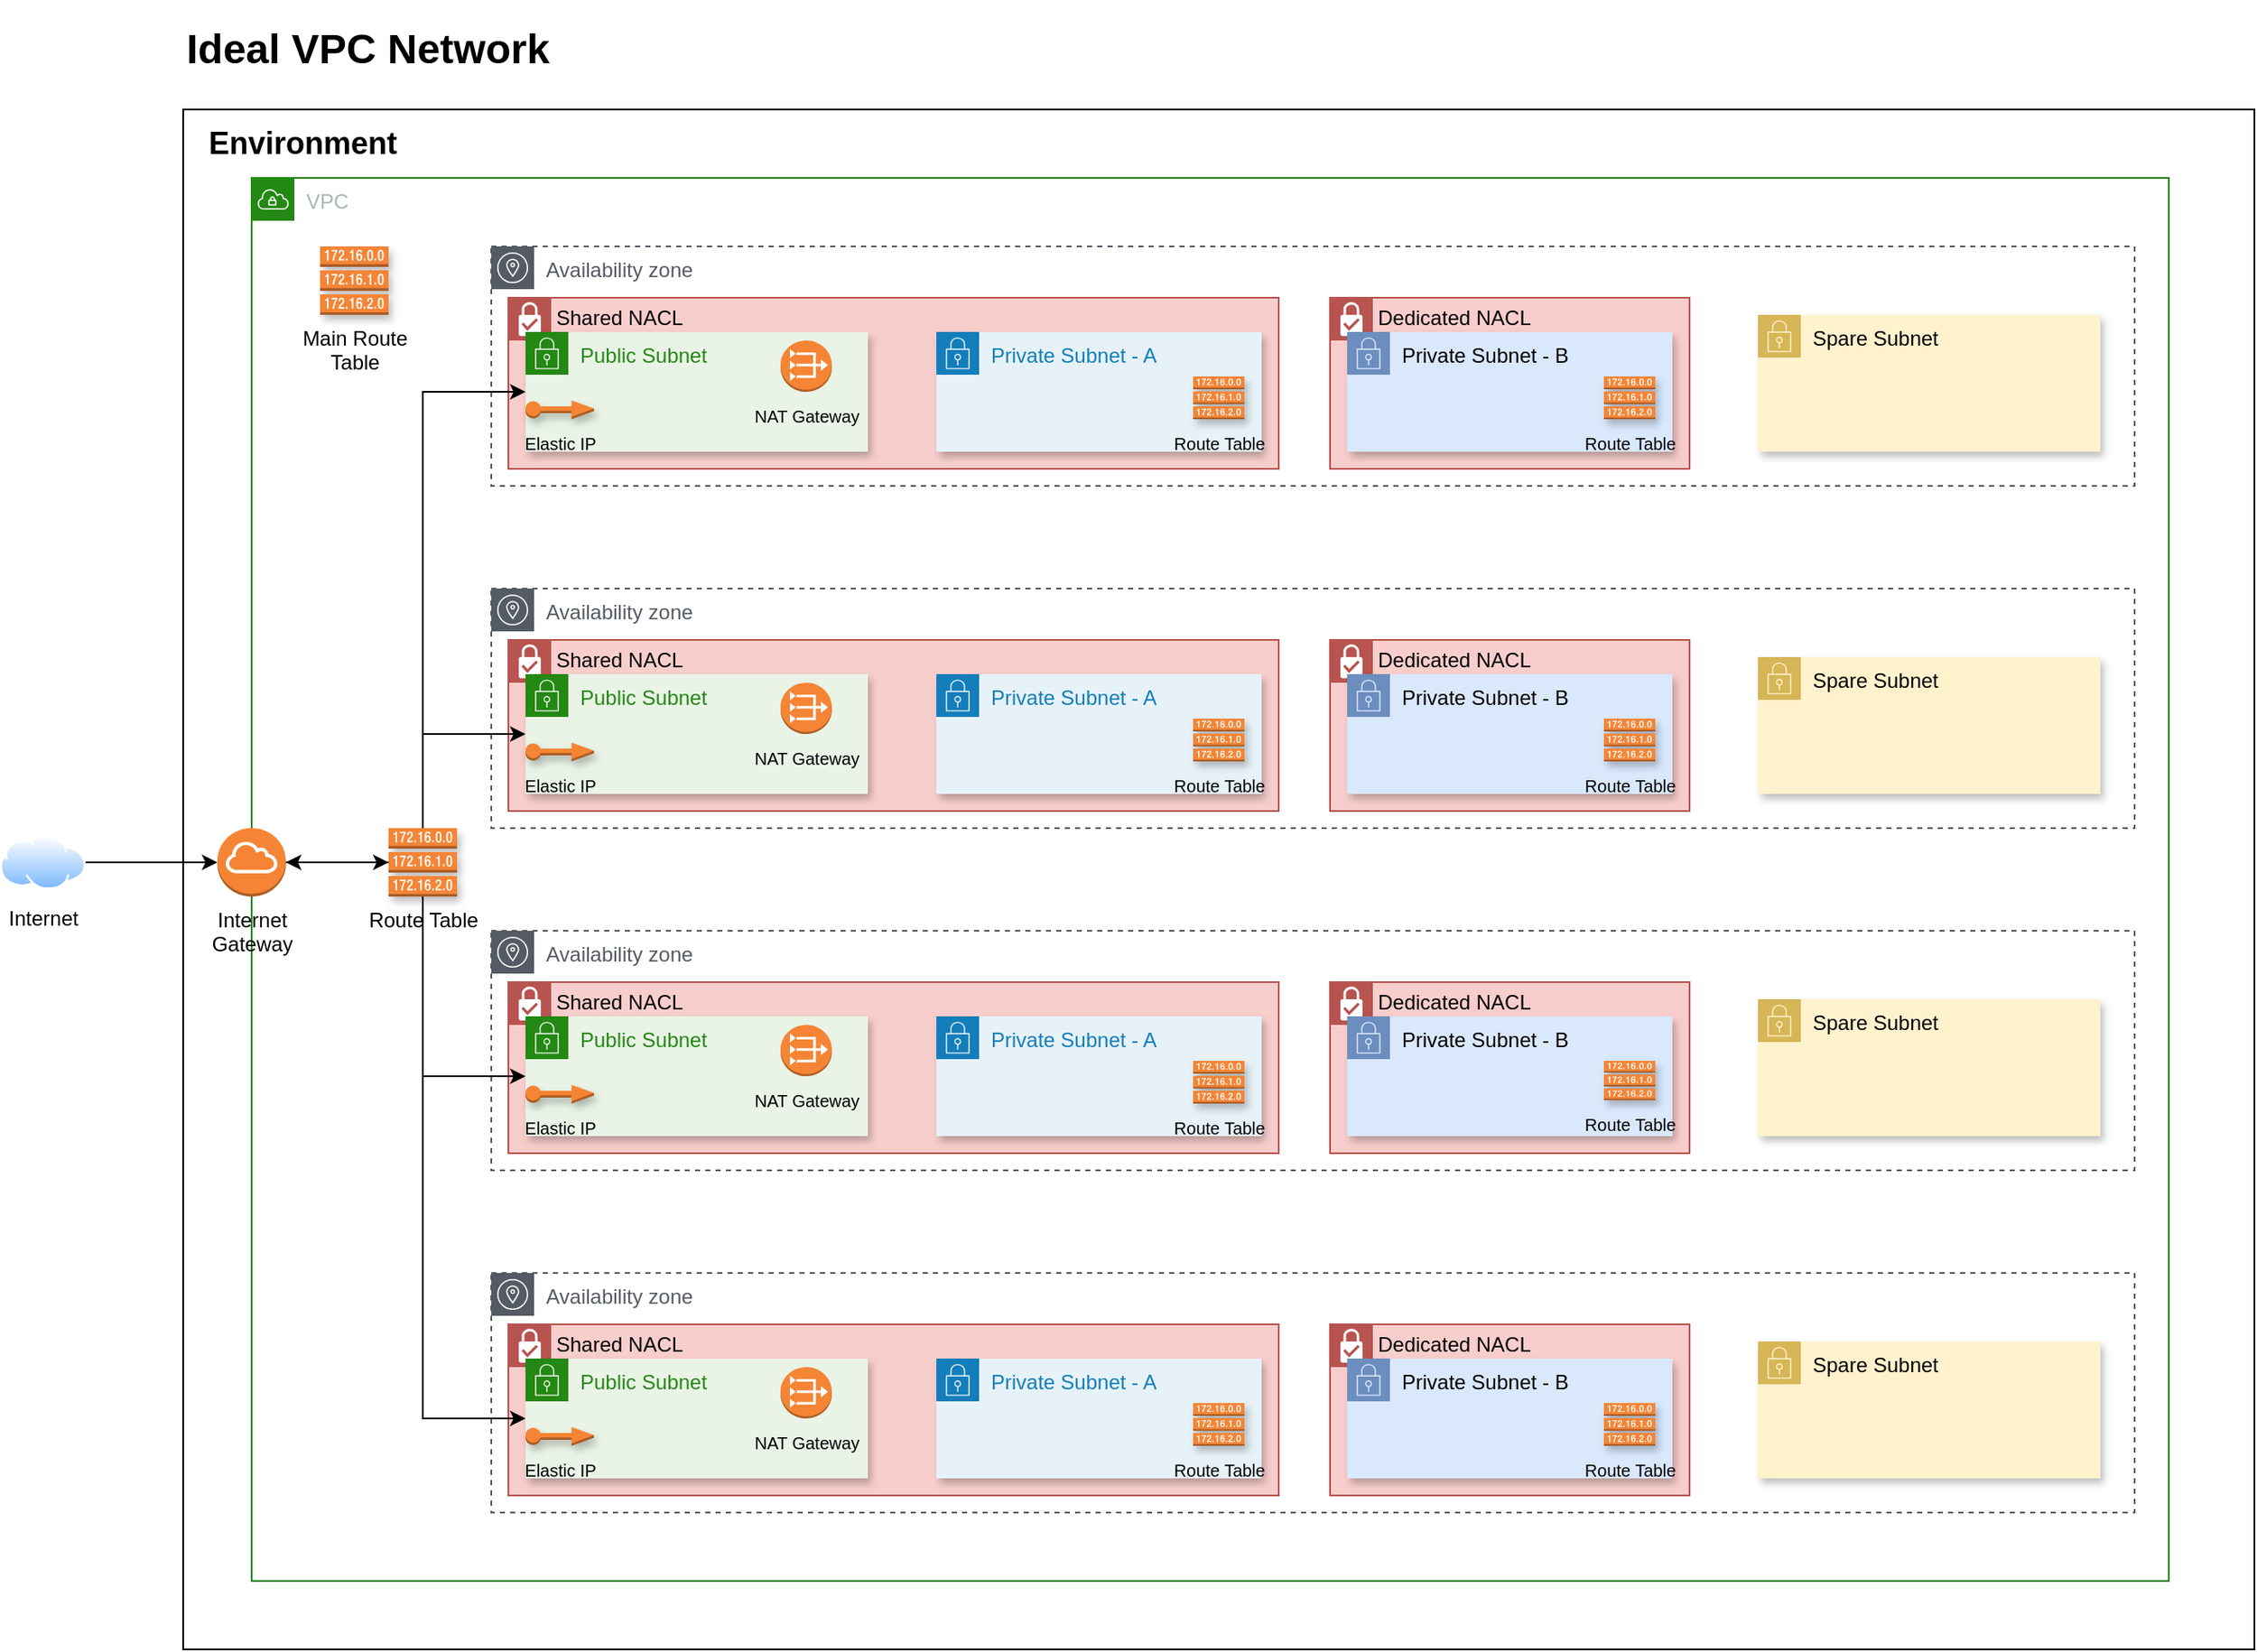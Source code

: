 <mxfile>
    <diagram id="FlJs9biVHM_OIEgAQD2B" name="Page-1">
        <mxGraphModel dx="2490" dy="774" grid="1" gridSize="10" guides="1" tooltips="1" connect="1" arrows="1" fold="1" page="1" pageScale="1" pageWidth="850" pageHeight="1100" math="0" shadow="0">
            <root>
                <mxCell id="0"/>
                <mxCell id="1" parent="0"/>
                <mxCell id="96" value="" style="rounded=0;whiteSpace=wrap;html=1;" vertex="1" parent="1">
                    <mxGeometry x="40" y="240" width="1210" height="900" as="geometry"/>
                </mxCell>
                <mxCell id="38KTvm5A0aAS51LX1xv1-1" value="VPC" style="points=[[0,0],[0.25,0],[0.5,0],[0.75,0],[1,0],[1,0.25],[1,0.5],[1,0.75],[1,1],[0.75,1],[0.5,1],[0.25,1],[0,1],[0,0.75],[0,0.5],[0,0.25]];outlineConnect=0;gradientColor=none;html=1;whiteSpace=wrap;fontSize=12;fontStyle=0;container=1;pointerEvents=0;collapsible=0;recursiveResize=0;shape=mxgraph.aws4.group;grIcon=mxgraph.aws4.group_vpc;strokeColor=#248814;fillColor=none;verticalAlign=top;align=left;spacingLeft=30;fontColor=#AAB7B8;dashed=0;" parent="1" vertex="1">
                    <mxGeometry x="80" y="280" width="1120" height="820" as="geometry"/>
                </mxCell>
                <mxCell id="38KTvm5A0aAS51LX1xv1-2" value="Availability zone" style="sketch=0;outlineConnect=0;gradientColor=none;html=1;whiteSpace=wrap;fontSize=12;fontStyle=0;shape=mxgraph.aws4.group;grIcon=mxgraph.aws4.group_availability_zone;strokeColor=#545B64;fillColor=none;verticalAlign=top;align=left;spacingLeft=30;fontColor=#545B64;dashed=1;" parent="38KTvm5A0aAS51LX1xv1-1" vertex="1">
                    <mxGeometry x="140" y="40" width="960" height="140" as="geometry"/>
                </mxCell>
                <mxCell id="17" value="Shared NACL" style="shape=mxgraph.ibm.box;prType=subnet;fontStyle=0;verticalAlign=top;align=left;spacingLeft=32;spacingTop=4;fillColor=#f8cecc;rounded=0;whiteSpace=wrap;html=1;strokeColor=#b85450;strokeWidth=1;dashed=0;container=0;spacing=-4;collapsible=0;expand=0;recursiveResize=0;" parent="38KTvm5A0aAS51LX1xv1-1" vertex="1">
                    <mxGeometry x="150" y="70" width="450" height="100" as="geometry"/>
                </mxCell>
                <mxCell id="38KTvm5A0aAS51LX1xv1-6" value="Public Subnet" style="points=[[0,0],[0.25,0],[0.5,0],[0.75,0],[1,0],[1,0.25],[1,0.5],[1,0.75],[1,1],[0.75,1],[0.5,1],[0.25,1],[0,1],[0,0.75],[0,0.5],[0,0.25]];outlineConnect=0;gradientColor=none;html=1;whiteSpace=wrap;fontSize=12;fontStyle=0;container=1;pointerEvents=0;collapsible=0;recursiveResize=0;shape=mxgraph.aws4.group;grIcon=mxgraph.aws4.group_security_group;grStroke=0;strokeColor=#248814;fillColor=#E9F3E6;verticalAlign=top;align=left;spacingLeft=30;fontColor=#248814;dashed=0;shadow=1;" parent="38KTvm5A0aAS51LX1xv1-1" vertex="1">
                    <mxGeometry x="160" y="90" width="200" height="70" as="geometry"/>
                </mxCell>
                <mxCell id="38" value="&lt;font style=&quot;font-size: 10px&quot;&gt;Elastic IP&lt;/font&gt;" style="outlineConnect=0;dashed=0;verticalLabelPosition=bottom;verticalAlign=top;align=center;html=1;shape=mxgraph.aws3.elastic_ip;fillColor=#F58534;gradientColor=none;shadow=1;" parent="38KTvm5A0aAS51LX1xv1-6" vertex="1">
                    <mxGeometry y="40" width="40" height="11" as="geometry"/>
                </mxCell>
                <mxCell id="45" style="edgeStyle=none;html=1;entryX=0;entryY=0.5;entryDx=0;entryDy=0;entryPerimeter=0;fontSize=12;" parent="38KTvm5A0aAS51LX1xv1-1" source="14" target="44" edge="1">
                    <mxGeometry relative="1" as="geometry"/>
                </mxCell>
                <mxCell id="14" value="Internet &lt;br&gt;Gateway" style="outlineConnect=0;dashed=0;verticalLabelPosition=bottom;verticalAlign=top;align=center;html=1;shape=mxgraph.aws3.internet_gateway;fillColor=#F58534;gradientColor=none;" parent="38KTvm5A0aAS51LX1xv1-1" vertex="1">
                    <mxGeometry x="-20" y="380" width="40" height="40" as="geometry"/>
                </mxCell>
                <mxCell id="20" value="Private Subnet - A" style="points=[[0,0],[0.25,0],[0.5,0],[0.75,0],[1,0],[1,0.25],[1,0.5],[1,0.75],[1,1],[0.75,1],[0.5,1],[0.25,1],[0,1],[0,0.75],[0,0.5],[0,0.25]];outlineConnect=0;gradientColor=none;html=1;whiteSpace=wrap;fontSize=12;fontStyle=0;container=1;pointerEvents=0;collapsible=0;recursiveResize=0;shape=mxgraph.aws4.group;grIcon=mxgraph.aws4.group_security_group;grStroke=0;strokeColor=#147EBA;fillColor=#E6F2F8;verticalAlign=top;align=left;spacingLeft=30;fontColor=#147EBA;dashed=0;shadow=1;" parent="38KTvm5A0aAS51LX1xv1-1" vertex="1">
                    <mxGeometry x="400" y="90" width="190" height="70" as="geometry"/>
                </mxCell>
                <mxCell id="87" value="&lt;font style=&quot;font-size: 10px&quot;&gt;Route Table&lt;/font&gt;" style="outlineConnect=0;dashed=0;verticalLabelPosition=bottom;verticalAlign=top;align=center;html=1;shape=mxgraph.aws3.route_table;fillColor=#F58536;gradientColor=none;shadow=1;fontSize=12;" parent="20" vertex="1">
                    <mxGeometry x="150" y="26" width="30" height="25" as="geometry"/>
                </mxCell>
                <mxCell id="38KTvm5A0aAS51LX1xv1-11" value="" style="group" parent="38KTvm5A0aAS51LX1xv1-1" vertex="1" connectable="0">
                    <mxGeometry x="294" y="95" width="60" height="60" as="geometry"/>
                </mxCell>
                <mxCell id="38KTvm5A0aAS51LX1xv1-9" value="&lt;font style=&quot;font-size: 10px;&quot;&gt;NAT Gateway&lt;/font&gt;" style="outlineConnect=0;dashed=0;verticalLabelPosition=bottom;verticalAlign=top;align=center;html=1;shape=mxgraph.aws3.vpc_nat_gateway;fillColor=#F58534;gradientColor=none;" parent="38KTvm5A0aAS51LX1xv1-11" vertex="1">
                    <mxGeometry x="15" width="30" height="30" as="geometry"/>
                </mxCell>
                <mxCell id="37" value="Dedicated NACL" style="shape=mxgraph.ibm.box;prType=subnet;fontStyle=0;verticalAlign=top;align=left;spacingLeft=32;spacingTop=4;fillColor=#f8cecc;rounded=0;whiteSpace=wrap;html=1;strokeColor=#b85450;strokeWidth=1;dashed=0;container=0;spacing=-4;collapsible=0;expand=0;recursiveResize=0;" parent="38KTvm5A0aAS51LX1xv1-1" vertex="1">
                    <mxGeometry x="630" y="70" width="210" height="100" as="geometry"/>
                </mxCell>
                <mxCell id="34" value="Private Subnet - B" style="points=[[0,0],[0.25,0],[0.5,0],[0.75,0],[1,0],[1,0.25],[1,0.5],[1,0.75],[1,1],[0.75,1],[0.5,1],[0.25,1],[0,1],[0,0.75],[0,0.5],[0,0.25]];outlineConnect=0;html=1;whiteSpace=wrap;fontSize=12;fontStyle=0;container=1;pointerEvents=0;collapsible=0;recursiveResize=0;shape=mxgraph.aws4.group;grIcon=mxgraph.aws4.group_security_group;grStroke=0;strokeColor=#6c8ebf;fillColor=#dae8fc;verticalAlign=top;align=left;spacingLeft=30;dashed=0;shadow=1;" parent="38KTvm5A0aAS51LX1xv1-1" vertex="1">
                    <mxGeometry x="640" y="90" width="190" height="70" as="geometry"/>
                </mxCell>
                <mxCell id="40" value="Spare Subnet" style="points=[[0,0],[0.25,0],[0.5,0],[0.75,0],[1,0],[1,0.25],[1,0.5],[1,0.75],[1,1],[0.75,1],[0.5,1],[0.25,1],[0,1],[0,0.75],[0,0.5],[0,0.25]];outlineConnect=0;html=1;whiteSpace=wrap;fontSize=12;fontStyle=0;container=1;pointerEvents=0;collapsible=0;recursiveResize=0;shape=mxgraph.aws4.group;grIcon=mxgraph.aws4.group_security_group;grStroke=0;strokeColor=#d6b656;fillColor=#fff2cc;verticalAlign=top;align=left;spacingLeft=30;dashed=0;shadow=1;" parent="38KTvm5A0aAS51LX1xv1-1" vertex="1">
                    <mxGeometry x="880" y="80" width="200" height="80" as="geometry"/>
                </mxCell>
                <mxCell id="85" style="edgeStyle=orthogonalEdgeStyle;rounded=0;html=1;fontSize=12;exitX=0.5;exitY=0;exitDx=0;exitDy=0;exitPerimeter=0;" parent="38KTvm5A0aAS51LX1xv1-1" source="44" edge="1">
                    <mxGeometry relative="1" as="geometry">
                        <mxPoint x="160" y="125" as="targetPoint"/>
                        <Array as="points">
                            <mxPoint x="100" y="125"/>
                            <mxPoint x="160" y="125"/>
                        </Array>
                    </mxGeometry>
                </mxCell>
                <mxCell id="44" value="Route Table" style="outlineConnect=0;dashed=0;verticalLabelPosition=bottom;verticalAlign=top;align=center;html=1;shape=mxgraph.aws3.route_table;fillColor=#F58536;gradientColor=none;shadow=1;fontSize=12;" parent="38KTvm5A0aAS51LX1xv1-1" vertex="1">
                    <mxGeometry x="80" y="380" width="40" height="40" as="geometry"/>
                </mxCell>
                <mxCell id="47" value="Availability zone" style="sketch=0;outlineConnect=0;gradientColor=none;html=1;whiteSpace=wrap;fontSize=12;fontStyle=0;shape=mxgraph.aws4.group;grIcon=mxgraph.aws4.group_availability_zone;strokeColor=#545B64;fillColor=none;verticalAlign=top;align=left;spacingLeft=30;fontColor=#545B64;dashed=1;" parent="38KTvm5A0aAS51LX1xv1-1" vertex="1">
                    <mxGeometry x="140" y="240" width="960" height="140" as="geometry"/>
                </mxCell>
                <mxCell id="48" value="Shared NACL" style="shape=mxgraph.ibm.box;prType=subnet;fontStyle=0;verticalAlign=top;align=left;spacingLeft=32;spacingTop=4;fillColor=#f8cecc;rounded=0;whiteSpace=wrap;html=1;strokeColor=#b85450;strokeWidth=1;dashed=0;container=0;spacing=-4;collapsible=0;expand=0;recursiveResize=0;" parent="38KTvm5A0aAS51LX1xv1-1" vertex="1">
                    <mxGeometry x="150" y="270" width="450" height="100" as="geometry"/>
                </mxCell>
                <mxCell id="49" value="Public Subnet" style="points=[[0,0],[0.25,0],[0.5,0],[0.75,0],[1,0],[1,0.25],[1,0.5],[1,0.75],[1,1],[0.75,1],[0.5,1],[0.25,1],[0,1],[0,0.75],[0,0.5],[0,0.25]];outlineConnect=0;gradientColor=none;html=1;whiteSpace=wrap;fontSize=12;fontStyle=0;container=1;pointerEvents=0;collapsible=0;recursiveResize=0;shape=mxgraph.aws4.group;grIcon=mxgraph.aws4.group_security_group;grStroke=0;strokeColor=#248814;fillColor=#E9F3E6;verticalAlign=top;align=left;spacingLeft=30;fontColor=#248814;dashed=0;shadow=1;" parent="38KTvm5A0aAS51LX1xv1-1" vertex="1">
                    <mxGeometry x="160" y="290" width="200" height="70" as="geometry"/>
                </mxCell>
                <mxCell id="50" value="&lt;font style=&quot;font-size: 10px&quot;&gt;Elastic IP&lt;/font&gt;" style="outlineConnect=0;dashed=0;verticalLabelPosition=bottom;verticalAlign=top;align=center;html=1;shape=mxgraph.aws3.elastic_ip;fillColor=#F58534;gradientColor=none;shadow=1;" parent="49" vertex="1">
                    <mxGeometry y="40" width="40" height="11" as="geometry"/>
                </mxCell>
                <mxCell id="51" value="Private Subnet - A" style="points=[[0,0],[0.25,0],[0.5,0],[0.75,0],[1,0],[1,0.25],[1,0.5],[1,0.75],[1,1],[0.75,1],[0.5,1],[0.25,1],[0,1],[0,0.75],[0,0.5],[0,0.25]];outlineConnect=0;gradientColor=none;html=1;whiteSpace=wrap;fontSize=12;fontStyle=0;container=1;pointerEvents=0;collapsible=0;recursiveResize=0;shape=mxgraph.aws4.group;grIcon=mxgraph.aws4.group_security_group;grStroke=0;strokeColor=#147EBA;fillColor=#E6F2F8;verticalAlign=top;align=left;spacingLeft=30;fontColor=#147EBA;dashed=0;shadow=1;" parent="38KTvm5A0aAS51LX1xv1-1" vertex="1">
                    <mxGeometry x="400" y="290" width="190" height="70" as="geometry"/>
                </mxCell>
                <mxCell id="86" value="&lt;font style=&quot;font-size: 10px&quot;&gt;Route Table&lt;/font&gt;" style="outlineConnect=0;dashed=0;verticalLabelPosition=bottom;verticalAlign=top;align=center;html=1;shape=mxgraph.aws3.route_table;fillColor=#F58536;gradientColor=none;shadow=1;fontSize=12;" parent="51" vertex="1">
                    <mxGeometry x="150" y="26" width="30" height="25" as="geometry"/>
                </mxCell>
                <mxCell id="52" value="" style="group" parent="38KTvm5A0aAS51LX1xv1-1" vertex="1" connectable="0">
                    <mxGeometry x="294" y="295" width="60" height="60" as="geometry"/>
                </mxCell>
                <mxCell id="53" value="&lt;font style=&quot;font-size: 10px;&quot;&gt;NAT Gateway&lt;/font&gt;" style="outlineConnect=0;dashed=0;verticalLabelPosition=bottom;verticalAlign=top;align=center;html=1;shape=mxgraph.aws3.vpc_nat_gateway;fillColor=#F58534;gradientColor=none;" parent="52" vertex="1">
                    <mxGeometry x="15" width="30" height="30" as="geometry"/>
                </mxCell>
                <mxCell id="54" value="Dedicated NACL" style="shape=mxgraph.ibm.box;prType=subnet;fontStyle=0;verticalAlign=top;align=left;spacingLeft=32;spacingTop=4;fillColor=#f8cecc;rounded=0;whiteSpace=wrap;html=1;strokeColor=#b85450;strokeWidth=1;dashed=0;container=0;spacing=-4;collapsible=0;expand=0;recursiveResize=0;" parent="38KTvm5A0aAS51LX1xv1-1" vertex="1">
                    <mxGeometry x="630" y="270" width="210" height="100" as="geometry"/>
                </mxCell>
                <mxCell id="55" value="Private Subnet - B" style="points=[[0,0],[0.25,0],[0.5,0],[0.75,0],[1,0],[1,0.25],[1,0.5],[1,0.75],[1,1],[0.75,1],[0.5,1],[0.25,1],[0,1],[0,0.75],[0,0.5],[0,0.25]];outlineConnect=0;html=1;whiteSpace=wrap;fontSize=12;fontStyle=0;container=1;pointerEvents=0;collapsible=0;recursiveResize=0;shape=mxgraph.aws4.group;grIcon=mxgraph.aws4.group_security_group;grStroke=0;strokeColor=#6c8ebf;fillColor=#dae8fc;verticalAlign=top;align=left;spacingLeft=30;dashed=0;shadow=1;" parent="38KTvm5A0aAS51LX1xv1-1" vertex="1">
                    <mxGeometry x="640" y="290" width="190" height="70" as="geometry"/>
                </mxCell>
                <mxCell id="56" value="Spare Subnet" style="points=[[0,0],[0.25,0],[0.5,0],[0.75,0],[1,0],[1,0.25],[1,0.5],[1,0.75],[1,1],[0.75,1],[0.5,1],[0.25,1],[0,1],[0,0.75],[0,0.5],[0,0.25]];outlineConnect=0;html=1;whiteSpace=wrap;fontSize=12;fontStyle=0;container=1;pointerEvents=0;collapsible=0;recursiveResize=0;shape=mxgraph.aws4.group;grIcon=mxgraph.aws4.group_security_group;grStroke=0;strokeColor=#d6b656;fillColor=#fff2cc;verticalAlign=top;align=left;spacingLeft=30;dashed=0;shadow=1;" parent="38KTvm5A0aAS51LX1xv1-1" vertex="1">
                    <mxGeometry x="880" y="280" width="200" height="80" as="geometry"/>
                </mxCell>
                <mxCell id="57" value="Availability zone" style="sketch=0;outlineConnect=0;gradientColor=none;html=1;whiteSpace=wrap;fontSize=12;fontStyle=0;shape=mxgraph.aws4.group;grIcon=mxgraph.aws4.group_availability_zone;strokeColor=#545B64;fillColor=none;verticalAlign=top;align=left;spacingLeft=30;fontColor=#545B64;dashed=1;" parent="38KTvm5A0aAS51LX1xv1-1" vertex="1">
                    <mxGeometry x="140" y="440" width="960" height="140" as="geometry"/>
                </mxCell>
                <mxCell id="58" value="Shared NACL" style="shape=mxgraph.ibm.box;prType=subnet;fontStyle=0;verticalAlign=top;align=left;spacingLeft=32;spacingTop=4;fillColor=#f8cecc;rounded=0;whiteSpace=wrap;html=1;strokeColor=#b85450;strokeWidth=1;dashed=0;container=0;spacing=-4;collapsible=0;expand=0;recursiveResize=0;" parent="38KTvm5A0aAS51LX1xv1-1" vertex="1">
                    <mxGeometry x="150" y="470" width="450" height="100" as="geometry"/>
                </mxCell>
                <mxCell id="59" value="Public Subnet" style="points=[[0,0],[0.25,0],[0.5,0],[0.75,0],[1,0],[1,0.25],[1,0.5],[1,0.75],[1,1],[0.75,1],[0.5,1],[0.25,1],[0,1],[0,0.75],[0,0.5],[0,0.25]];outlineConnect=0;gradientColor=none;html=1;whiteSpace=wrap;fontSize=12;fontStyle=0;container=1;pointerEvents=0;collapsible=0;recursiveResize=0;shape=mxgraph.aws4.group;grIcon=mxgraph.aws4.group_security_group;grStroke=0;strokeColor=#248814;fillColor=#E9F3E6;verticalAlign=top;align=left;spacingLeft=30;fontColor=#248814;dashed=0;shadow=1;" parent="38KTvm5A0aAS51LX1xv1-1" vertex="1">
                    <mxGeometry x="160" y="490" width="200" height="70" as="geometry"/>
                </mxCell>
                <mxCell id="60" value="&lt;font style=&quot;font-size: 10px&quot;&gt;Elastic IP&lt;/font&gt;" style="outlineConnect=0;dashed=0;verticalLabelPosition=bottom;verticalAlign=top;align=center;html=1;shape=mxgraph.aws3.elastic_ip;fillColor=#F58534;gradientColor=none;shadow=1;" parent="59" vertex="1">
                    <mxGeometry y="40" width="40" height="11" as="geometry"/>
                </mxCell>
                <mxCell id="61" value="Private Subnet - A" style="points=[[0,0],[0.25,0],[0.5,0],[0.75,0],[1,0],[1,0.25],[1,0.5],[1,0.75],[1,1],[0.75,1],[0.5,1],[0.25,1],[0,1],[0,0.75],[0,0.5],[0,0.25]];outlineConnect=0;gradientColor=none;html=1;whiteSpace=wrap;fontSize=12;fontStyle=0;container=1;pointerEvents=0;collapsible=0;recursiveResize=0;shape=mxgraph.aws4.group;grIcon=mxgraph.aws4.group_security_group;grStroke=0;strokeColor=#147EBA;fillColor=#E6F2F8;verticalAlign=top;align=left;spacingLeft=30;fontColor=#147EBA;dashed=0;shadow=1;" parent="38KTvm5A0aAS51LX1xv1-1" vertex="1">
                    <mxGeometry x="400" y="490" width="190" height="70" as="geometry"/>
                </mxCell>
                <mxCell id="89" value="&lt;font style=&quot;font-size: 10px&quot;&gt;Route Table&lt;/font&gt;" style="outlineConnect=0;dashed=0;verticalLabelPosition=bottom;verticalAlign=top;align=center;html=1;shape=mxgraph.aws3.route_table;fillColor=#F58536;gradientColor=none;shadow=1;fontSize=12;" parent="61" vertex="1">
                    <mxGeometry x="150" y="26" width="30" height="25" as="geometry"/>
                </mxCell>
                <mxCell id="62" value="" style="group" parent="38KTvm5A0aAS51LX1xv1-1" vertex="1" connectable="0">
                    <mxGeometry x="294" y="495" width="60" height="60" as="geometry"/>
                </mxCell>
                <mxCell id="63" value="&lt;font style=&quot;font-size: 10px;&quot;&gt;NAT Gateway&lt;/font&gt;" style="outlineConnect=0;dashed=0;verticalLabelPosition=bottom;verticalAlign=top;align=center;html=1;shape=mxgraph.aws3.vpc_nat_gateway;fillColor=#F58534;gradientColor=none;" parent="62" vertex="1">
                    <mxGeometry x="15" width="30" height="30" as="geometry"/>
                </mxCell>
                <mxCell id="64" value="Dedicated NACL" style="shape=mxgraph.ibm.box;prType=subnet;fontStyle=0;verticalAlign=top;align=left;spacingLeft=32;spacingTop=4;fillColor=#f8cecc;rounded=0;whiteSpace=wrap;html=1;strokeColor=#b85450;strokeWidth=1;dashed=0;container=0;spacing=-4;collapsible=0;expand=0;recursiveResize=0;" parent="38KTvm5A0aAS51LX1xv1-1" vertex="1">
                    <mxGeometry x="630" y="470" width="210" height="100" as="geometry"/>
                </mxCell>
                <mxCell id="65" value="Private Subnet - B" style="points=[[0,0],[0.25,0],[0.5,0],[0.75,0],[1,0],[1,0.25],[1,0.5],[1,0.75],[1,1],[0.75,1],[0.5,1],[0.25,1],[0,1],[0,0.75],[0,0.5],[0,0.25]];outlineConnect=0;html=1;whiteSpace=wrap;fontSize=12;fontStyle=0;container=1;pointerEvents=0;collapsible=0;recursiveResize=0;shape=mxgraph.aws4.group;grIcon=mxgraph.aws4.group_security_group;grStroke=0;strokeColor=#6c8ebf;fillColor=#dae8fc;verticalAlign=top;align=left;spacingLeft=30;dashed=0;shadow=1;" parent="38KTvm5A0aAS51LX1xv1-1" vertex="1">
                    <mxGeometry x="640" y="490" width="190" height="70" as="geometry"/>
                </mxCell>
                <mxCell id="66" value="Spare Subnet" style="points=[[0,0],[0.25,0],[0.5,0],[0.75,0],[1,0],[1,0.25],[1,0.5],[1,0.75],[1,1],[0.75,1],[0.5,1],[0.25,1],[0,1],[0,0.75],[0,0.5],[0,0.25]];outlineConnect=0;html=1;whiteSpace=wrap;fontSize=12;fontStyle=0;container=1;pointerEvents=0;collapsible=0;recursiveResize=0;shape=mxgraph.aws4.group;grIcon=mxgraph.aws4.group_security_group;grStroke=0;strokeColor=#d6b656;fillColor=#fff2cc;verticalAlign=top;align=left;spacingLeft=30;dashed=0;shadow=1;" parent="38KTvm5A0aAS51LX1xv1-1" vertex="1">
                    <mxGeometry x="880" y="480" width="200" height="80" as="geometry"/>
                </mxCell>
                <mxCell id="67" value="Availability zone" style="sketch=0;outlineConnect=0;gradientColor=none;html=1;whiteSpace=wrap;fontSize=12;fontStyle=0;shape=mxgraph.aws4.group;grIcon=mxgraph.aws4.group_availability_zone;strokeColor=#545B64;fillColor=none;verticalAlign=top;align=left;spacingLeft=30;fontColor=#545B64;dashed=1;" parent="38KTvm5A0aAS51LX1xv1-1" vertex="1">
                    <mxGeometry x="140" y="640" width="960" height="140" as="geometry"/>
                </mxCell>
                <mxCell id="68" value="Shared NACL" style="shape=mxgraph.ibm.box;prType=subnet;fontStyle=0;verticalAlign=top;align=left;spacingLeft=32;spacingTop=4;fillColor=#f8cecc;rounded=0;whiteSpace=wrap;html=1;strokeColor=#b85450;strokeWidth=1;dashed=0;container=0;spacing=-4;collapsible=0;expand=0;recursiveResize=0;" parent="38KTvm5A0aAS51LX1xv1-1" vertex="1">
                    <mxGeometry x="150" y="670" width="450" height="100" as="geometry"/>
                </mxCell>
                <mxCell id="69" value="Public Subnet" style="points=[[0,0],[0.25,0],[0.5,0],[0.75,0],[1,0],[1,0.25],[1,0.5],[1,0.75],[1,1],[0.75,1],[0.5,1],[0.25,1],[0,1],[0,0.75],[0,0.5],[0,0.25]];outlineConnect=0;gradientColor=none;html=1;whiteSpace=wrap;fontSize=12;fontStyle=0;container=1;pointerEvents=0;collapsible=0;recursiveResize=0;shape=mxgraph.aws4.group;grIcon=mxgraph.aws4.group_security_group;grStroke=0;strokeColor=#248814;fillColor=#E9F3E6;verticalAlign=top;align=left;spacingLeft=30;fontColor=#248814;dashed=0;shadow=1;" parent="38KTvm5A0aAS51LX1xv1-1" vertex="1">
                    <mxGeometry x="160" y="690" width="200" height="70" as="geometry"/>
                </mxCell>
                <mxCell id="70" value="&lt;font style=&quot;font-size: 10px&quot;&gt;Elastic IP&lt;/font&gt;" style="outlineConnect=0;dashed=0;verticalLabelPosition=bottom;verticalAlign=top;align=center;html=1;shape=mxgraph.aws3.elastic_ip;fillColor=#F58534;gradientColor=none;shadow=1;" parent="69" vertex="1">
                    <mxGeometry y="40" width="40" height="11" as="geometry"/>
                </mxCell>
                <mxCell id="71" value="Private Subnet - A" style="points=[[0,0],[0.25,0],[0.5,0],[0.75,0],[1,0],[1,0.25],[1,0.5],[1,0.75],[1,1],[0.75,1],[0.5,1],[0.25,1],[0,1],[0,0.75],[0,0.5],[0,0.25]];outlineConnect=0;gradientColor=none;html=1;whiteSpace=wrap;fontSize=12;fontStyle=0;container=1;pointerEvents=0;collapsible=0;recursiveResize=0;shape=mxgraph.aws4.group;grIcon=mxgraph.aws4.group_security_group;grStroke=0;strokeColor=#147EBA;fillColor=#E6F2F8;verticalAlign=top;align=left;spacingLeft=30;fontColor=#147EBA;dashed=0;shadow=1;" parent="38KTvm5A0aAS51LX1xv1-1" vertex="1">
                    <mxGeometry x="400" y="690" width="190" height="70" as="geometry"/>
                </mxCell>
                <mxCell id="88" value="&lt;font style=&quot;font-size: 10px&quot;&gt;Route Table&lt;/font&gt;" style="outlineConnect=0;dashed=0;verticalLabelPosition=bottom;verticalAlign=top;align=center;html=1;shape=mxgraph.aws3.route_table;fillColor=#F58536;gradientColor=none;shadow=1;fontSize=12;" parent="71" vertex="1">
                    <mxGeometry x="150" y="26" width="30" height="25" as="geometry"/>
                </mxCell>
                <mxCell id="72" value="" style="group" parent="38KTvm5A0aAS51LX1xv1-1" vertex="1" connectable="0">
                    <mxGeometry x="294" y="695" width="60" height="60" as="geometry"/>
                </mxCell>
                <mxCell id="73" value="&lt;font style=&quot;font-size: 10px;&quot;&gt;NAT Gateway&lt;/font&gt;" style="outlineConnect=0;dashed=0;verticalLabelPosition=bottom;verticalAlign=top;align=center;html=1;shape=mxgraph.aws3.vpc_nat_gateway;fillColor=#F58534;gradientColor=none;" parent="72" vertex="1">
                    <mxGeometry x="15" width="30" height="30" as="geometry"/>
                </mxCell>
                <mxCell id="74" value="Dedicated NACL" style="shape=mxgraph.ibm.box;prType=subnet;fontStyle=0;verticalAlign=top;align=left;spacingLeft=32;spacingTop=4;fillColor=#f8cecc;rounded=0;whiteSpace=wrap;html=1;strokeColor=#b85450;strokeWidth=1;dashed=0;container=0;spacing=-4;collapsible=0;expand=0;recursiveResize=0;" parent="38KTvm5A0aAS51LX1xv1-1" vertex="1">
                    <mxGeometry x="630" y="670" width="210" height="100" as="geometry"/>
                </mxCell>
                <mxCell id="75" value="Private Subnet - B" style="points=[[0,0],[0.25,0],[0.5,0],[0.75,0],[1,0],[1,0.25],[1,0.5],[1,0.75],[1,1],[0.75,1],[0.5,1],[0.25,1],[0,1],[0,0.75],[0,0.5],[0,0.25]];outlineConnect=0;html=1;whiteSpace=wrap;fontSize=12;fontStyle=0;container=1;pointerEvents=0;collapsible=0;recursiveResize=0;shape=mxgraph.aws4.group;grIcon=mxgraph.aws4.group_security_group;grStroke=0;strokeColor=#6c8ebf;fillColor=#dae8fc;verticalAlign=top;align=left;spacingLeft=30;dashed=0;shadow=1;" parent="38KTvm5A0aAS51LX1xv1-1" vertex="1">
                    <mxGeometry x="640" y="690" width="190" height="70" as="geometry"/>
                </mxCell>
                <mxCell id="76" value="Spare Subnet" style="points=[[0,0],[0.25,0],[0.5,0],[0.75,0],[1,0],[1,0.25],[1,0.5],[1,0.75],[1,1],[0.75,1],[0.5,1],[0.25,1],[0,1],[0,0.75],[0,0.5],[0,0.25]];outlineConnect=0;html=1;whiteSpace=wrap;fontSize=12;fontStyle=0;container=1;pointerEvents=0;collapsible=0;recursiveResize=0;shape=mxgraph.aws4.group;grIcon=mxgraph.aws4.group_security_group;grStroke=0;strokeColor=#d6b656;fillColor=#fff2cc;verticalAlign=top;align=left;spacingLeft=30;dashed=0;shadow=1;" parent="38KTvm5A0aAS51LX1xv1-1" vertex="1">
                    <mxGeometry x="880" y="680" width="200" height="80" as="geometry"/>
                </mxCell>
                <mxCell id="81" style="edgeStyle=orthogonalEdgeStyle;rounded=0;html=1;fontSize=12;exitX=0.5;exitY=1;exitDx=0;exitDy=0;exitPerimeter=0;" parent="38KTvm5A0aAS51LX1xv1-1" source="44" edge="1">
                    <mxGeometry relative="1" as="geometry">
                        <mxPoint x="160" y="525" as="targetPoint"/>
                        <Array as="points">
                            <mxPoint x="100" y="525"/>
                        </Array>
                    </mxGeometry>
                </mxCell>
                <mxCell id="82" style="edgeStyle=orthogonalEdgeStyle;rounded=0;html=1;fontSize=12;exitX=0.5;exitY=1;exitDx=0;exitDy=0;exitPerimeter=0;" parent="38KTvm5A0aAS51LX1xv1-1" source="44" target="69" edge="1">
                    <mxGeometry relative="1" as="geometry">
                        <mxPoint x="150" y="730" as="targetPoint"/>
                        <Array as="points">
                            <mxPoint x="100" y="725"/>
                        </Array>
                    </mxGeometry>
                </mxCell>
                <mxCell id="84" style="edgeStyle=orthogonalEdgeStyle;rounded=0;html=1;entryX=0;entryY=0.5;entryDx=0;entryDy=0;fontSize=12;exitX=0.5;exitY=0;exitDx=0;exitDy=0;exitPerimeter=0;" parent="38KTvm5A0aAS51LX1xv1-1" source="44" target="49" edge="1">
                    <mxGeometry relative="1" as="geometry"/>
                </mxCell>
                <mxCell id="90" value="&lt;font style=&quot;font-size: 10px&quot;&gt;Route Table&lt;/font&gt;" style="outlineConnect=0;dashed=0;verticalLabelPosition=bottom;verticalAlign=top;align=center;html=1;shape=mxgraph.aws3.route_table;fillColor=#F58536;gradientColor=none;shadow=1;fontSize=12;" parent="38KTvm5A0aAS51LX1xv1-1" vertex="1">
                    <mxGeometry x="790" y="116" width="30" height="25" as="geometry"/>
                </mxCell>
                <mxCell id="91" value="&lt;font style=&quot;font-size: 10px&quot;&gt;Route Table&lt;/font&gt;" style="outlineConnect=0;dashed=0;verticalLabelPosition=bottom;verticalAlign=top;align=center;html=1;shape=mxgraph.aws3.route_table;fillColor=#F58536;gradientColor=none;shadow=1;fontSize=12;" parent="38KTvm5A0aAS51LX1xv1-1" vertex="1">
                    <mxGeometry x="790" y="316" width="30" height="25" as="geometry"/>
                </mxCell>
                <mxCell id="92" value="&lt;font style=&quot;font-size: 10px&quot;&gt;Route Table&lt;/font&gt;" style="outlineConnect=0;dashed=0;verticalLabelPosition=bottom;verticalAlign=top;align=center;html=1;shape=mxgraph.aws3.route_table;fillColor=#F58536;gradientColor=none;shadow=1;fontSize=12;" parent="38KTvm5A0aAS51LX1xv1-1" vertex="1">
                    <mxGeometry x="790" y="516" width="30" height="23" as="geometry"/>
                </mxCell>
                <mxCell id="93" value="&lt;font style=&quot;font-size: 10px&quot;&gt;Route Table&lt;/font&gt;" style="outlineConnect=0;dashed=0;verticalLabelPosition=bottom;verticalAlign=top;align=center;html=1;shape=mxgraph.aws3.route_table;fillColor=#F58536;gradientColor=none;shadow=1;fontSize=12;" parent="38KTvm5A0aAS51LX1xv1-1" vertex="1">
                    <mxGeometry x="790" y="716" width="30" height="25" as="geometry"/>
                </mxCell>
                <mxCell id="94" value="Main Route&lt;br&gt;Table" style="outlineConnect=0;dashed=0;verticalLabelPosition=bottom;verticalAlign=top;align=center;html=1;shape=mxgraph.aws3.route_table;fillColor=#F58536;gradientColor=none;shadow=1;fontSize=12;" parent="38KTvm5A0aAS51LX1xv1-1" vertex="1">
                    <mxGeometry x="40" y="40" width="40" height="40" as="geometry"/>
                </mxCell>
                <mxCell id="43" style="edgeStyle=none;html=1;entryX=0;entryY=0.5;entryDx=0;entryDy=0;entryPerimeter=0;fontSize=12;" parent="1" source="42" target="14" edge="1">
                    <mxGeometry relative="1" as="geometry"/>
                </mxCell>
                <mxCell id="42" value="&lt;font style=&quot;font-size: 12px&quot;&gt;Internet&lt;/font&gt;" style="aspect=fixed;perimeter=ellipsePerimeter;html=1;align=center;shadow=0;dashed=0;spacingTop=3;image;image=img/lib/active_directory/internet_cloud.svg;fontSize=10;" parent="1" vertex="1">
                    <mxGeometry x="-67" y="664.25" width="50" height="31.5" as="geometry"/>
                </mxCell>
                <mxCell id="83" style="edgeStyle=orthogonalEdgeStyle;rounded=0;html=1;fontSize=12;" parent="1" source="44" edge="1">
                    <mxGeometry relative="1" as="geometry">
                        <mxPoint x="100" y="680" as="targetPoint"/>
                    </mxGeometry>
                </mxCell>
                <mxCell id="95" value="&lt;font style=&quot;font-size: 24px&quot;&gt;&lt;b&gt;Ideal VPC Network&lt;/b&gt;&lt;/font&gt;" style="text;html=1;strokeColor=none;fillColor=none;align=left;verticalAlign=middle;whiteSpace=wrap;rounded=0;shadow=1;fontSize=10;" parent="1" vertex="1">
                    <mxGeometry x="40" y="180" width="290" height="50" as="geometry"/>
                </mxCell>
                <mxCell id="97" value="&lt;b&gt;&lt;font style=&quot;font-size: 18px&quot;&gt;Environment&lt;/font&gt;&lt;/b&gt;" style="text;html=1;strokeColor=none;fillColor=none;align=center;verticalAlign=middle;whiteSpace=wrap;rounded=0;" vertex="1" parent="1">
                    <mxGeometry x="40" y="240" width="140" height="40" as="geometry"/>
                </mxCell>
            </root>
        </mxGraphModel>
    </diagram>
</mxfile>